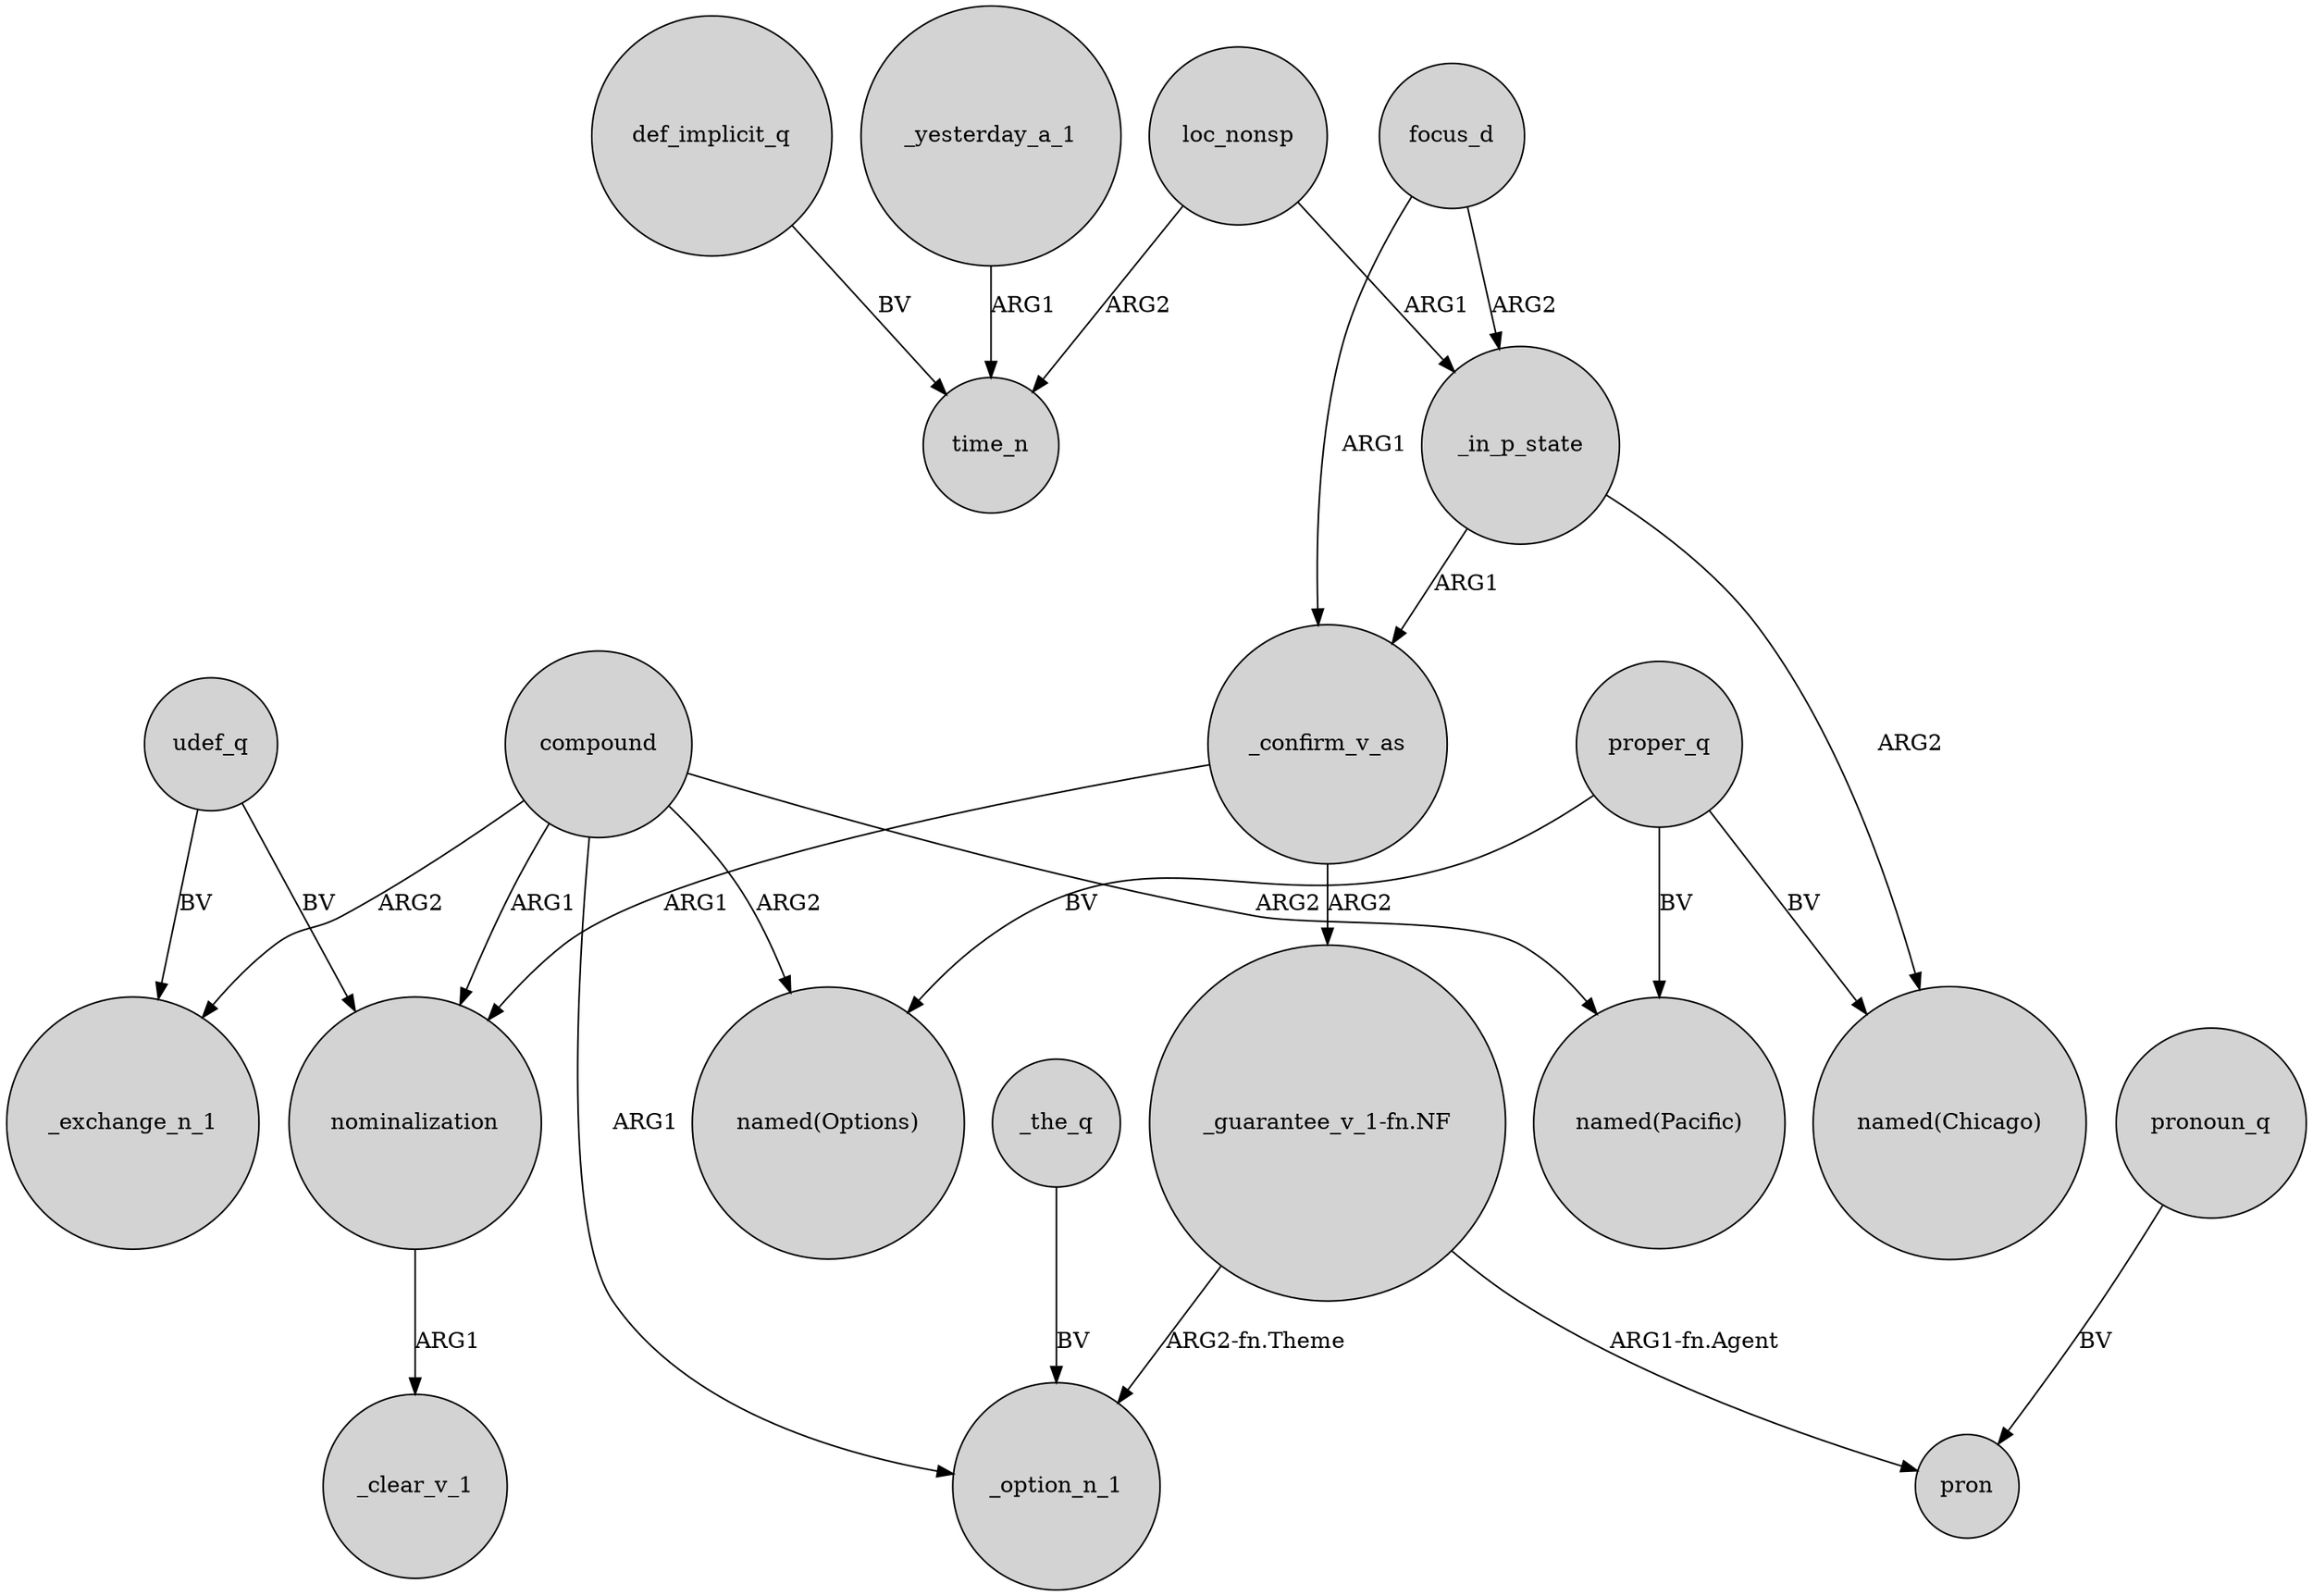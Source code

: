 digraph {
	node [shape=circle style=filled]
	_yesterday_a_1 -> time_n [label=ARG1]
	compound -> "named(Options)" [label=ARG2]
	_the_q -> _option_n_1 [label=BV]
	focus_d -> _confirm_v_as [label=ARG1]
	focus_d -> _in_p_state [label=ARG2]
	compound -> "named(Pacific)" [label=ARG2]
	nominalization -> _clear_v_1 [label=ARG1]
	compound -> _option_n_1 [label=ARG1]
	compound -> _exchange_n_1 [label=ARG2]
	loc_nonsp -> time_n [label=ARG2]
	pronoun_q -> pron [label=BV]
	_confirm_v_as -> nominalization [label=ARG1]
	udef_q -> nominalization [label=BV]
	_in_p_state -> _confirm_v_as [label=ARG1]
	loc_nonsp -> _in_p_state [label=ARG1]
	_in_p_state -> "named(Chicago)" [label=ARG2]
	"_guarantee_v_1-fn.NF" -> _option_n_1 [label="ARG2-fn.Theme"]
	udef_q -> _exchange_n_1 [label=BV]
	proper_q -> "named(Options)" [label=BV]
	compound -> nominalization [label=ARG1]
	proper_q -> "named(Pacific)" [label=BV]
	proper_q -> "named(Chicago)" [label=BV]
	def_implicit_q -> time_n [label=BV]
	"_guarantee_v_1-fn.NF" -> pron [label="ARG1-fn.Agent"]
	_confirm_v_as -> "_guarantee_v_1-fn.NF" [label=ARG2]
}
